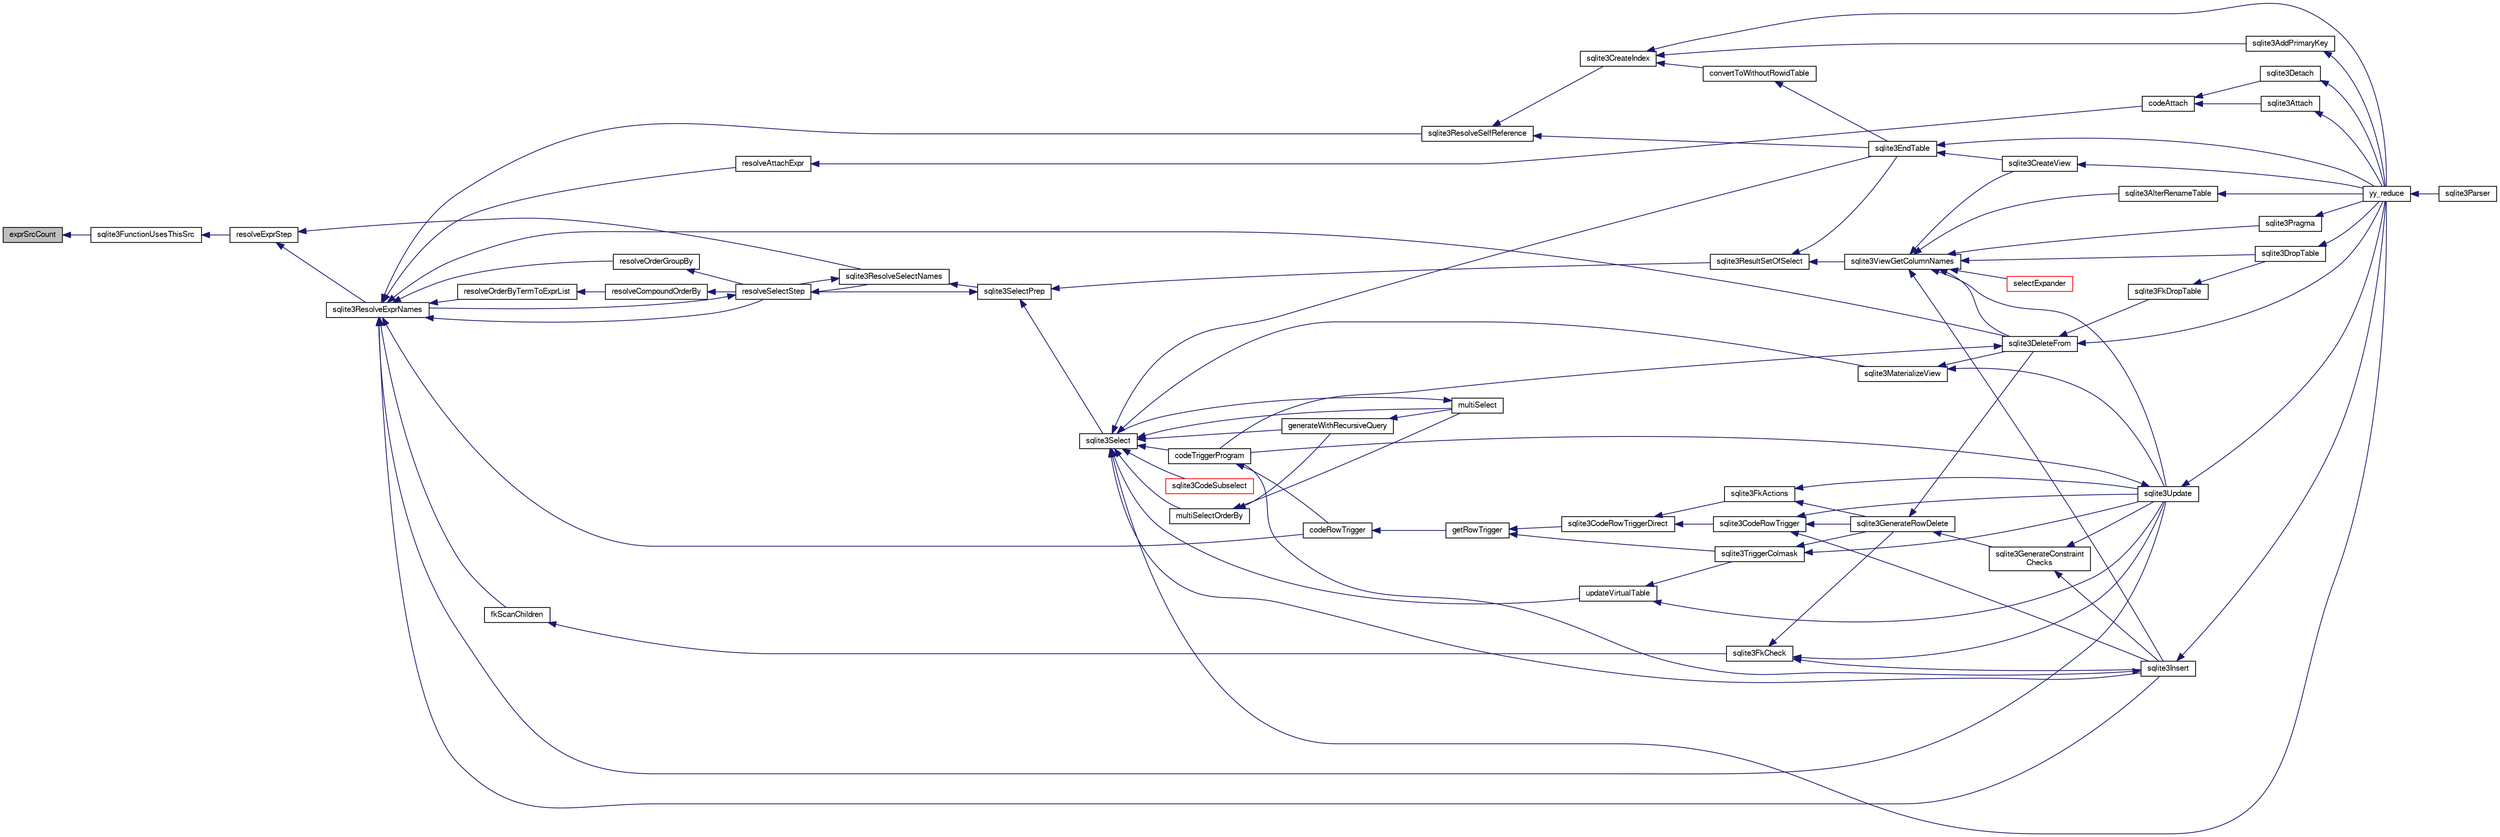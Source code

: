 digraph "exprSrcCount"
{
  edge [fontname="FreeSans",fontsize="10",labelfontname="FreeSans",labelfontsize="10"];
  node [fontname="FreeSans",fontsize="10",shape=record];
  rankdir="LR";
  Node106885 [label="exprSrcCount",height=0.2,width=0.4,color="black", fillcolor="grey75", style="filled", fontcolor="black"];
  Node106885 -> Node106886 [dir="back",color="midnightblue",fontsize="10",style="solid",fontname="FreeSans"];
  Node106886 [label="sqlite3FunctionUsesThisSrc",height=0.2,width=0.4,color="black", fillcolor="white", style="filled",URL="$sqlite3_8c.html#a0849194f7cd323ddb77e5ca831339cf6"];
  Node106886 -> Node106887 [dir="back",color="midnightblue",fontsize="10",style="solid",fontname="FreeSans"];
  Node106887 [label="resolveExprStep",height=0.2,width=0.4,color="black", fillcolor="white", style="filled",URL="$sqlite3_8c.html#a0687a8650fd8a4ebbf5c2c5a75a8fb13"];
  Node106887 -> Node106888 [dir="back",color="midnightblue",fontsize="10",style="solid",fontname="FreeSans"];
  Node106888 [label="sqlite3ResolveExprNames",height=0.2,width=0.4,color="black", fillcolor="white", style="filled",URL="$sqlite3_8c.html#a537cf717a3f847807d3a3fd65da636ad"];
  Node106888 -> Node106889 [dir="back",color="midnightblue",fontsize="10",style="solid",fontname="FreeSans"];
  Node106889 [label="resolveOrderByTermToExprList",height=0.2,width=0.4,color="black", fillcolor="white", style="filled",URL="$sqlite3_8c.html#ac7f7eabdc769257622ad90aac3e02fe6"];
  Node106889 -> Node106890 [dir="back",color="midnightblue",fontsize="10",style="solid",fontname="FreeSans"];
  Node106890 [label="resolveCompoundOrderBy",height=0.2,width=0.4,color="black", fillcolor="white", style="filled",URL="$sqlite3_8c.html#a462c5aa49cfd6aad6a92fa60ddefc569"];
  Node106890 -> Node106891 [dir="back",color="midnightblue",fontsize="10",style="solid",fontname="FreeSans"];
  Node106891 [label="resolveSelectStep",height=0.2,width=0.4,color="black", fillcolor="white", style="filled",URL="$sqlite3_8c.html#a0b9015a9e505c63fd104dcbad672c814"];
  Node106891 -> Node106888 [dir="back",color="midnightblue",fontsize="10",style="solid",fontname="FreeSans"];
  Node106891 -> Node106892 [dir="back",color="midnightblue",fontsize="10",style="solid",fontname="FreeSans"];
  Node106892 [label="sqlite3ResolveSelectNames",height=0.2,width=0.4,color="black", fillcolor="white", style="filled",URL="$sqlite3_8c.html#a0cf10c480643b1ab9eaa02056a400734"];
  Node106892 -> Node106891 [dir="back",color="midnightblue",fontsize="10",style="solid",fontname="FreeSans"];
  Node106892 -> Node106893 [dir="back",color="midnightblue",fontsize="10",style="solid",fontname="FreeSans"];
  Node106893 [label="sqlite3SelectPrep",height=0.2,width=0.4,color="black", fillcolor="white", style="filled",URL="$sqlite3_8c.html#aa4385bd53c0a43dea72fbc23cc78e1c6"];
  Node106893 -> Node106891 [dir="back",color="midnightblue",fontsize="10",style="solid",fontname="FreeSans"];
  Node106893 -> Node106894 [dir="back",color="midnightblue",fontsize="10",style="solid",fontname="FreeSans"];
  Node106894 [label="sqlite3ResultSetOfSelect",height=0.2,width=0.4,color="black", fillcolor="white", style="filled",URL="$sqlite3_8c.html#ade35a86757654a36498d74152aa2fda8"];
  Node106894 -> Node106895 [dir="back",color="midnightblue",fontsize="10",style="solid",fontname="FreeSans"];
  Node106895 [label="sqlite3EndTable",height=0.2,width=0.4,color="black", fillcolor="white", style="filled",URL="$sqlite3_8c.html#a7b5f2c66c0f0b6f819d970ca389768b0"];
  Node106895 -> Node106896 [dir="back",color="midnightblue",fontsize="10",style="solid",fontname="FreeSans"];
  Node106896 [label="sqlite3CreateView",height=0.2,width=0.4,color="black", fillcolor="white", style="filled",URL="$sqlite3_8c.html#a9d85cb00ff71dee5cd9a019503a6982e"];
  Node106896 -> Node106897 [dir="back",color="midnightblue",fontsize="10",style="solid",fontname="FreeSans"];
  Node106897 [label="yy_reduce",height=0.2,width=0.4,color="black", fillcolor="white", style="filled",URL="$sqlite3_8c.html#a7c419a9b25711c666a9a2449ef377f14"];
  Node106897 -> Node106898 [dir="back",color="midnightblue",fontsize="10",style="solid",fontname="FreeSans"];
  Node106898 [label="sqlite3Parser",height=0.2,width=0.4,color="black", fillcolor="white", style="filled",URL="$sqlite3_8c.html#a0327d71a5fabe0b6a343d78a2602e72a"];
  Node106895 -> Node106897 [dir="back",color="midnightblue",fontsize="10",style="solid",fontname="FreeSans"];
  Node106894 -> Node106899 [dir="back",color="midnightblue",fontsize="10",style="solid",fontname="FreeSans"];
  Node106899 [label="sqlite3ViewGetColumnNames",height=0.2,width=0.4,color="black", fillcolor="white", style="filled",URL="$sqlite3_8c.html#aebc7cd8d9e2bd174ae0a60363d3f6ce8"];
  Node106899 -> Node106900 [dir="back",color="midnightblue",fontsize="10",style="solid",fontname="FreeSans"];
  Node106900 [label="sqlite3AlterRenameTable",height=0.2,width=0.4,color="black", fillcolor="white", style="filled",URL="$sqlite3_8c.html#aa5cfdb507ff74e559f2efb0318c96d2c"];
  Node106900 -> Node106897 [dir="back",color="midnightblue",fontsize="10",style="solid",fontname="FreeSans"];
  Node106899 -> Node106896 [dir="back",color="midnightblue",fontsize="10",style="solid",fontname="FreeSans"];
  Node106899 -> Node106901 [dir="back",color="midnightblue",fontsize="10",style="solid",fontname="FreeSans"];
  Node106901 [label="sqlite3DropTable",height=0.2,width=0.4,color="black", fillcolor="white", style="filled",URL="$sqlite3_8c.html#a5534f77364b5568783c0e50db3c9defb"];
  Node106901 -> Node106897 [dir="back",color="midnightblue",fontsize="10",style="solid",fontname="FreeSans"];
  Node106899 -> Node106902 [dir="back",color="midnightblue",fontsize="10",style="solid",fontname="FreeSans"];
  Node106902 [label="sqlite3DeleteFrom",height=0.2,width=0.4,color="black", fillcolor="white", style="filled",URL="$sqlite3_8c.html#ab9b4b45349188b49eabb23f94608a091"];
  Node106902 -> Node106903 [dir="back",color="midnightblue",fontsize="10",style="solid",fontname="FreeSans"];
  Node106903 [label="sqlite3FkDropTable",height=0.2,width=0.4,color="black", fillcolor="white", style="filled",URL="$sqlite3_8c.html#a1218c6fc74e89152ceaa4760e82f5ef9"];
  Node106903 -> Node106901 [dir="back",color="midnightblue",fontsize="10",style="solid",fontname="FreeSans"];
  Node106902 -> Node106904 [dir="back",color="midnightblue",fontsize="10",style="solid",fontname="FreeSans"];
  Node106904 [label="codeTriggerProgram",height=0.2,width=0.4,color="black", fillcolor="white", style="filled",URL="$sqlite3_8c.html#a120801f59d9281d201d2ff4b2606836e"];
  Node106904 -> Node106905 [dir="back",color="midnightblue",fontsize="10",style="solid",fontname="FreeSans"];
  Node106905 [label="codeRowTrigger",height=0.2,width=0.4,color="black", fillcolor="white", style="filled",URL="$sqlite3_8c.html#a463cea5aaaf388b560b206570a0022fc"];
  Node106905 -> Node106906 [dir="back",color="midnightblue",fontsize="10",style="solid",fontname="FreeSans"];
  Node106906 [label="getRowTrigger",height=0.2,width=0.4,color="black", fillcolor="white", style="filled",URL="$sqlite3_8c.html#a69626ef20b540d1a2b19cf56f3f45689"];
  Node106906 -> Node106907 [dir="back",color="midnightblue",fontsize="10",style="solid",fontname="FreeSans"];
  Node106907 [label="sqlite3CodeRowTriggerDirect",height=0.2,width=0.4,color="black", fillcolor="white", style="filled",URL="$sqlite3_8c.html#ad92829f9001bcf89a0299dad5a48acd4"];
  Node106907 -> Node106908 [dir="back",color="midnightblue",fontsize="10",style="solid",fontname="FreeSans"];
  Node106908 [label="sqlite3FkActions",height=0.2,width=0.4,color="black", fillcolor="white", style="filled",URL="$sqlite3_8c.html#a39159bd1623724946c22355ba7f3ef90"];
  Node106908 -> Node106909 [dir="back",color="midnightblue",fontsize="10",style="solid",fontname="FreeSans"];
  Node106909 [label="sqlite3GenerateRowDelete",height=0.2,width=0.4,color="black", fillcolor="white", style="filled",URL="$sqlite3_8c.html#a2c76cbf3027fc18fdbb8cb4cd96b77d9"];
  Node106909 -> Node106902 [dir="back",color="midnightblue",fontsize="10",style="solid",fontname="FreeSans"];
  Node106909 -> Node106910 [dir="back",color="midnightblue",fontsize="10",style="solid",fontname="FreeSans"];
  Node106910 [label="sqlite3GenerateConstraint\lChecks",height=0.2,width=0.4,color="black", fillcolor="white", style="filled",URL="$sqlite3_8c.html#aef639c1e6a0c0a67ca6e7690ad931bd2"];
  Node106910 -> Node106911 [dir="back",color="midnightblue",fontsize="10",style="solid",fontname="FreeSans"];
  Node106911 [label="sqlite3Insert",height=0.2,width=0.4,color="black", fillcolor="white", style="filled",URL="$sqlite3_8c.html#a5b17c9c2000bae6bdff8e6be48d7dc2b"];
  Node106911 -> Node106904 [dir="back",color="midnightblue",fontsize="10",style="solid",fontname="FreeSans"];
  Node106911 -> Node106897 [dir="back",color="midnightblue",fontsize="10",style="solid",fontname="FreeSans"];
  Node106910 -> Node106912 [dir="back",color="midnightblue",fontsize="10",style="solid",fontname="FreeSans"];
  Node106912 [label="sqlite3Update",height=0.2,width=0.4,color="black", fillcolor="white", style="filled",URL="$sqlite3_8c.html#ac5aa67c46e8cc8174566fabe6809fafa"];
  Node106912 -> Node106904 [dir="back",color="midnightblue",fontsize="10",style="solid",fontname="FreeSans"];
  Node106912 -> Node106897 [dir="back",color="midnightblue",fontsize="10",style="solid",fontname="FreeSans"];
  Node106908 -> Node106912 [dir="back",color="midnightblue",fontsize="10",style="solid",fontname="FreeSans"];
  Node106907 -> Node106913 [dir="back",color="midnightblue",fontsize="10",style="solid",fontname="FreeSans"];
  Node106913 [label="sqlite3CodeRowTrigger",height=0.2,width=0.4,color="black", fillcolor="white", style="filled",URL="$sqlite3_8c.html#a37f21393c74de4d01b16761ee9abacd9"];
  Node106913 -> Node106909 [dir="back",color="midnightblue",fontsize="10",style="solid",fontname="FreeSans"];
  Node106913 -> Node106911 [dir="back",color="midnightblue",fontsize="10",style="solid",fontname="FreeSans"];
  Node106913 -> Node106912 [dir="back",color="midnightblue",fontsize="10",style="solid",fontname="FreeSans"];
  Node106906 -> Node106914 [dir="back",color="midnightblue",fontsize="10",style="solid",fontname="FreeSans"];
  Node106914 [label="sqlite3TriggerColmask",height=0.2,width=0.4,color="black", fillcolor="white", style="filled",URL="$sqlite3_8c.html#acace8e99e37ae5e84ea03c65e820c540"];
  Node106914 -> Node106909 [dir="back",color="midnightblue",fontsize="10",style="solid",fontname="FreeSans"];
  Node106914 -> Node106912 [dir="back",color="midnightblue",fontsize="10",style="solid",fontname="FreeSans"];
  Node106902 -> Node106897 [dir="back",color="midnightblue",fontsize="10",style="solid",fontname="FreeSans"];
  Node106899 -> Node106911 [dir="back",color="midnightblue",fontsize="10",style="solid",fontname="FreeSans"];
  Node106899 -> Node106915 [dir="back",color="midnightblue",fontsize="10",style="solid",fontname="FreeSans"];
  Node106915 [label="sqlite3Pragma",height=0.2,width=0.4,color="black", fillcolor="white", style="filled",URL="$sqlite3_8c.html#a111391370f58f8e6a6eca51fd34d62ed"];
  Node106915 -> Node106897 [dir="back",color="midnightblue",fontsize="10",style="solid",fontname="FreeSans"];
  Node106899 -> Node106916 [dir="back",color="midnightblue",fontsize="10",style="solid",fontname="FreeSans"];
  Node106916 [label="selectExpander",height=0.2,width=0.4,color="red", fillcolor="white", style="filled",URL="$sqlite3_8c.html#abee977318fbf74531340c6e41b0ca953"];
  Node106899 -> Node106912 [dir="back",color="midnightblue",fontsize="10",style="solid",fontname="FreeSans"];
  Node106893 -> Node106918 [dir="back",color="midnightblue",fontsize="10",style="solid",fontname="FreeSans"];
  Node106918 [label="sqlite3Select",height=0.2,width=0.4,color="black", fillcolor="white", style="filled",URL="$sqlite3_8c.html#a2465ee8c956209ba4b272477b7c21a45"];
  Node106918 -> Node106919 [dir="back",color="midnightblue",fontsize="10",style="solid",fontname="FreeSans"];
  Node106919 [label="sqlite3CodeSubselect",height=0.2,width=0.4,color="red", fillcolor="white", style="filled",URL="$sqlite3_8c.html#aa69b46d2204a1d1b110107a1be12ee0c"];
  Node106918 -> Node106895 [dir="back",color="midnightblue",fontsize="10",style="solid",fontname="FreeSans"];
  Node106918 -> Node106967 [dir="back",color="midnightblue",fontsize="10",style="solid",fontname="FreeSans"];
  Node106967 [label="sqlite3MaterializeView",height=0.2,width=0.4,color="black", fillcolor="white", style="filled",URL="$sqlite3_8c.html#a4557984b0b75f998fb0c3f231c9b1def"];
  Node106967 -> Node106902 [dir="back",color="midnightblue",fontsize="10",style="solid",fontname="FreeSans"];
  Node106967 -> Node106912 [dir="back",color="midnightblue",fontsize="10",style="solid",fontname="FreeSans"];
  Node106918 -> Node106911 [dir="back",color="midnightblue",fontsize="10",style="solid",fontname="FreeSans"];
  Node106918 -> Node106949 [dir="back",color="midnightblue",fontsize="10",style="solid",fontname="FreeSans"];
  Node106949 [label="generateWithRecursiveQuery",height=0.2,width=0.4,color="black", fillcolor="white", style="filled",URL="$sqlite3_8c.html#ade2c3663fa9c3b9676507984b9483942"];
  Node106949 -> Node106950 [dir="back",color="midnightblue",fontsize="10",style="solid",fontname="FreeSans"];
  Node106950 [label="multiSelect",height=0.2,width=0.4,color="black", fillcolor="white", style="filled",URL="$sqlite3_8c.html#a6456c61f3d9b2389738753cedfa24fa7"];
  Node106950 -> Node106918 [dir="back",color="midnightblue",fontsize="10",style="solid",fontname="FreeSans"];
  Node106918 -> Node106950 [dir="back",color="midnightblue",fontsize="10",style="solid",fontname="FreeSans"];
  Node106918 -> Node106951 [dir="back",color="midnightblue",fontsize="10",style="solid",fontname="FreeSans"];
  Node106951 [label="multiSelectOrderBy",height=0.2,width=0.4,color="black", fillcolor="white", style="filled",URL="$sqlite3_8c.html#afcdb8488c6f4dfdadaf9f04bca35b808"];
  Node106951 -> Node106949 [dir="back",color="midnightblue",fontsize="10",style="solid",fontname="FreeSans"];
  Node106951 -> Node106950 [dir="back",color="midnightblue",fontsize="10",style="solid",fontname="FreeSans"];
  Node106918 -> Node106904 [dir="back",color="midnightblue",fontsize="10",style="solid",fontname="FreeSans"];
  Node106918 -> Node106968 [dir="back",color="midnightblue",fontsize="10",style="solid",fontname="FreeSans"];
  Node106968 [label="updateVirtualTable",height=0.2,width=0.4,color="black", fillcolor="white", style="filled",URL="$sqlite3_8c.html#a740220531db9293c39a2cdd7da3f74e1"];
  Node106968 -> Node106914 [dir="back",color="midnightblue",fontsize="10",style="solid",fontname="FreeSans"];
  Node106968 -> Node106912 [dir="back",color="midnightblue",fontsize="10",style="solid",fontname="FreeSans"];
  Node106918 -> Node106897 [dir="back",color="midnightblue",fontsize="10",style="solid",fontname="FreeSans"];
  Node106888 -> Node106969 [dir="back",color="midnightblue",fontsize="10",style="solid",fontname="FreeSans"];
  Node106969 [label="resolveOrderGroupBy",height=0.2,width=0.4,color="black", fillcolor="white", style="filled",URL="$sqlite3_8c.html#a4dc8ed6177a5de887eae1010992e3d00"];
  Node106969 -> Node106891 [dir="back",color="midnightblue",fontsize="10",style="solid",fontname="FreeSans"];
  Node106888 -> Node106891 [dir="back",color="midnightblue",fontsize="10",style="solid",fontname="FreeSans"];
  Node106888 -> Node106970 [dir="back",color="midnightblue",fontsize="10",style="solid",fontname="FreeSans"];
  Node106970 [label="sqlite3ResolveSelfReference",height=0.2,width=0.4,color="black", fillcolor="white", style="filled",URL="$sqlite3_8c.html#ab524095a849de78f8728167d19336094"];
  Node106970 -> Node106895 [dir="back",color="midnightblue",fontsize="10",style="solid",fontname="FreeSans"];
  Node106970 -> Node106929 [dir="back",color="midnightblue",fontsize="10",style="solid",fontname="FreeSans"];
  Node106929 [label="sqlite3CreateIndex",height=0.2,width=0.4,color="black", fillcolor="white", style="filled",URL="$sqlite3_8c.html#a8dbe5e590ab6c58a8c45f34f7c81e825"];
  Node106929 -> Node106930 [dir="back",color="midnightblue",fontsize="10",style="solid",fontname="FreeSans"];
  Node106930 [label="sqlite3AddPrimaryKey",height=0.2,width=0.4,color="black", fillcolor="white", style="filled",URL="$sqlite3_8c.html#af2b0672c3379d2a7d927d210ae0ade62"];
  Node106930 -> Node106897 [dir="back",color="midnightblue",fontsize="10",style="solid",fontname="FreeSans"];
  Node106929 -> Node106931 [dir="back",color="midnightblue",fontsize="10",style="solid",fontname="FreeSans"];
  Node106931 [label="convertToWithoutRowidTable",height=0.2,width=0.4,color="black", fillcolor="white", style="filled",URL="$sqlite3_8c.html#a0d41effc4e4a0ba740429a08f6747313"];
  Node106931 -> Node106895 [dir="back",color="midnightblue",fontsize="10",style="solid",fontname="FreeSans"];
  Node106929 -> Node106897 [dir="back",color="midnightblue",fontsize="10",style="solid",fontname="FreeSans"];
  Node106888 -> Node106971 [dir="back",color="midnightblue",fontsize="10",style="solid",fontname="FreeSans"];
  Node106971 [label="resolveAttachExpr",height=0.2,width=0.4,color="black", fillcolor="white", style="filled",URL="$sqlite3_8c.html#a2b0ae2ee3fae38ccc805f582a9ce38f5"];
  Node106971 -> Node106944 [dir="back",color="midnightblue",fontsize="10",style="solid",fontname="FreeSans"];
  Node106944 [label="codeAttach",height=0.2,width=0.4,color="black", fillcolor="white", style="filled",URL="$sqlite3_8c.html#ade4e9e30d828a19c191fdcb098676d5b"];
  Node106944 -> Node106945 [dir="back",color="midnightblue",fontsize="10",style="solid",fontname="FreeSans"];
  Node106945 [label="sqlite3Detach",height=0.2,width=0.4,color="black", fillcolor="white", style="filled",URL="$sqlite3_8c.html#ab1a5a0b01c7560aef5e0b8603a68747d"];
  Node106945 -> Node106897 [dir="back",color="midnightblue",fontsize="10",style="solid",fontname="FreeSans"];
  Node106944 -> Node106946 [dir="back",color="midnightblue",fontsize="10",style="solid",fontname="FreeSans"];
  Node106946 [label="sqlite3Attach",height=0.2,width=0.4,color="black", fillcolor="white", style="filled",URL="$sqlite3_8c.html#ae0907fe0b43cc1b4c7e6a16213e8546f"];
  Node106946 -> Node106897 [dir="back",color="midnightblue",fontsize="10",style="solid",fontname="FreeSans"];
  Node106888 -> Node106902 [dir="back",color="midnightblue",fontsize="10",style="solid",fontname="FreeSans"];
  Node106888 -> Node106938 [dir="back",color="midnightblue",fontsize="10",style="solid",fontname="FreeSans"];
  Node106938 [label="fkScanChildren",height=0.2,width=0.4,color="black", fillcolor="white", style="filled",URL="$sqlite3_8c.html#a67c9dcb484336b3155e7a82a037d4691"];
  Node106938 -> Node106939 [dir="back",color="midnightblue",fontsize="10",style="solid",fontname="FreeSans"];
  Node106939 [label="sqlite3FkCheck",height=0.2,width=0.4,color="black", fillcolor="white", style="filled",URL="$sqlite3_8c.html#aa38fb76c7d6f48f19772877a41703b92"];
  Node106939 -> Node106909 [dir="back",color="midnightblue",fontsize="10",style="solid",fontname="FreeSans"];
  Node106939 -> Node106911 [dir="back",color="midnightblue",fontsize="10",style="solid",fontname="FreeSans"];
  Node106939 -> Node106912 [dir="back",color="midnightblue",fontsize="10",style="solid",fontname="FreeSans"];
  Node106888 -> Node106911 [dir="back",color="midnightblue",fontsize="10",style="solid",fontname="FreeSans"];
  Node106888 -> Node106905 [dir="back",color="midnightblue",fontsize="10",style="solid",fontname="FreeSans"];
  Node106888 -> Node106912 [dir="back",color="midnightblue",fontsize="10",style="solid",fontname="FreeSans"];
  Node106887 -> Node106892 [dir="back",color="midnightblue",fontsize="10",style="solid",fontname="FreeSans"];
}
